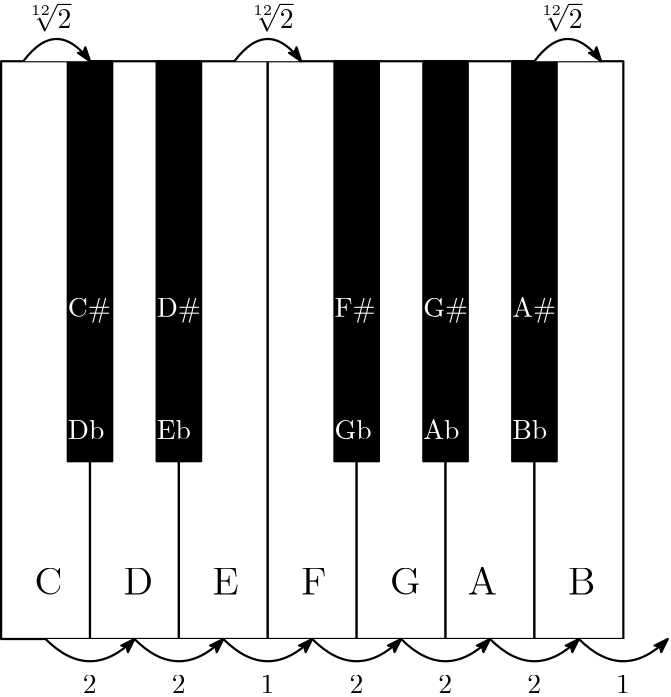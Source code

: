 <?xml version="1.0"?>
<!DOCTYPE ipe SYSTEM "ipe.dtd">
<ipe version="70218" creator="Ipe 7.2.24">
<info created="D:20220624233952" modified="D:20220624234905"/>
<ipestyle name="basic">
<symbol name="arrow/arc(spx)">
<path stroke="sym-stroke" fill="sym-stroke" pen="sym-pen">
0 0 m
-1 0.333 l
-1 -0.333 l
h
</path>
</symbol>
<symbol name="arrow/farc(spx)">
<path stroke="sym-stroke" fill="white" pen="sym-pen">
0 0 m
-1 0.333 l
-1 -0.333 l
h
</path>
</symbol>
<symbol name="arrow/ptarc(spx)">
<path stroke="sym-stroke" fill="sym-stroke" pen="sym-pen">
0 0 m
-1 0.333 l
-0.8 0 l
-1 -0.333 l
h
</path>
</symbol>
<symbol name="arrow/fptarc(spx)">
<path stroke="sym-stroke" fill="white" pen="sym-pen">
0 0 m
-1 0.333 l
-0.8 0 l
-1 -0.333 l
h
</path>
</symbol>
<symbol name="mark/circle(sx)" transformations="translations">
<path fill="sym-stroke">
0.6 0 0 0.6 0 0 e
0.4 0 0 0.4 0 0 e
</path>
</symbol>
<symbol name="mark/disk(sx)" transformations="translations">
<path fill="sym-stroke">
0.6 0 0 0.6 0 0 e
</path>
</symbol>
<symbol name="mark/fdisk(sfx)" transformations="translations">
<group>
<path fill="sym-fill">
0.5 0 0 0.5 0 0 e
</path>
<path fill="sym-stroke" fillrule="eofill">
0.6 0 0 0.6 0 0 e
0.4 0 0 0.4 0 0 e
</path>
</group>
</symbol>
<symbol name="mark/box(sx)" transformations="translations">
<path fill="sym-stroke" fillrule="eofill">
-0.6 -0.6 m
0.6 -0.6 l
0.6 0.6 l
-0.6 0.6 l
h
-0.4 -0.4 m
0.4 -0.4 l
0.4 0.4 l
-0.4 0.4 l
h
</path>
</symbol>
<symbol name="mark/square(sx)" transformations="translations">
<path fill="sym-stroke">
-0.6 -0.6 m
0.6 -0.6 l
0.6 0.6 l
-0.6 0.6 l
h
</path>
</symbol>
<symbol name="mark/fsquare(sfx)" transformations="translations">
<group>
<path fill="sym-fill">
-0.5 -0.5 m
0.5 -0.5 l
0.5 0.5 l
-0.5 0.5 l
h
</path>
<path fill="sym-stroke" fillrule="eofill">
-0.6 -0.6 m
0.6 -0.6 l
0.6 0.6 l
-0.6 0.6 l
h
-0.4 -0.4 m
0.4 -0.4 l
0.4 0.4 l
-0.4 0.4 l
h
</path>
</group>
</symbol>
<symbol name="mark/cross(sx)" transformations="translations">
<group>
<path fill="sym-stroke">
-0.43 -0.57 m
0.57 0.43 l
0.43 0.57 l
-0.57 -0.43 l
h
</path>
<path fill="sym-stroke">
-0.43 0.57 m
0.57 -0.43 l
0.43 -0.57 l
-0.57 0.43 l
h
</path>
</group>
</symbol>
<symbol name="arrow/fnormal(spx)">
<path stroke="sym-stroke" fill="white" pen="sym-pen">
0 0 m
-1 0.333 l
-1 -0.333 l
h
</path>
</symbol>
<symbol name="arrow/pointed(spx)">
<path stroke="sym-stroke" fill="sym-stroke" pen="sym-pen">
0 0 m
-1 0.333 l
-0.8 0 l
-1 -0.333 l
h
</path>
</symbol>
<symbol name="arrow/fpointed(spx)">
<path stroke="sym-stroke" fill="white" pen="sym-pen">
0 0 m
-1 0.333 l
-0.8 0 l
-1 -0.333 l
h
</path>
</symbol>
<symbol name="arrow/linear(spx)">
<path stroke="sym-stroke" pen="sym-pen">
-1 0.333 m
0 0 l
-1 -0.333 l
</path>
</symbol>
<symbol name="arrow/fdouble(spx)">
<path stroke="sym-stroke" fill="white" pen="sym-pen">
0 0 m
-1 0.333 l
-1 -0.333 l
h
-1 0 m
-2 0.333 l
-2 -0.333 l
h
</path>
</symbol>
<symbol name="arrow/double(spx)">
<path stroke="sym-stroke" fill="sym-stroke" pen="sym-pen">
0 0 m
-1 0.333 l
-1 -0.333 l
h
-1 0 m
-2 0.333 l
-2 -0.333 l
h
</path>
</symbol>
<anglesize name="22.5 deg" value="22.5"/>
<anglesize name="30 deg" value="30"/>
<anglesize name="45 deg" value="45"/>
<anglesize name="60 deg" value="60"/>
<anglesize name="90 deg" value="90"/>
<arrowsize name="large" value="10"/>
<arrowsize name="small" value="5"/>
<arrowsize name="tiny" value="3"/>
<color name="blue" value="0 0 1"/>
<color name="brown" value="0.647 0.165 0.165"/>
<color name="darkblue" value="0 0 0.545"/>
<color name="darkcyan" value="0 0.545 0.545"/>
<color name="darkgray" value="0.663"/>
<color name="darkgreen" value="0 0.392 0"/>
<color name="darkmagenta" value="0.545 0 0.545"/>
<color name="darkorange" value="1 0.549 0"/>
<color name="darkred" value="0.545 0 0"/>
<color name="gold" value="1 0.843 0"/>
<color name="gray" value="0.745"/>
<color name="green" value="0 1 0"/>
<color name="lightblue" value="0.678 0.847 0.902"/>
<color name="lightcyan" value="0.878 1 1"/>
<color name="lightgray" value="0.827"/>
<color name="lightgreen" value="0.565 0.933 0.565"/>
<color name="lightyellow" value="1 1 0.878"/>
<color name="navy" value="0 0 0.502"/>
<color name="orange" value="1 0.647 0"/>
<color name="pink" value="1 0.753 0.796"/>
<color name="purple" value="0.627 0.125 0.941"/>
<color name="red" value="1 0 0"/>
<color name="sbblue" value="0.298 0.447 0.79"/>
<color name="sbgreen" value="0.333 0.658 0.407"/>
<color name="sborange" value="0.866 0.517 0.321"/>
<color name="sbpurple" value="0.505 0.447 0.698"/>
<color name="sbred" value="0.768 0.305 0.321"/>
<color name="seagreen" value="0.18 0.545 0.341"/>
<color name="turquoise" value="0.251 0.878 0.816"/>
<color name="verydarkgray" value="0.4"/>
<color name="violet" value="0.933 0.51 0.933"/>
<color name="yellow" value="1 1 0"/>
<dashstyle name="dash dot dotted" value="[4 2 1 2 1 2] 0"/>
<dashstyle name="dash dotted" value="[4 2 1 2] 0"/>
<dashstyle name="dashed" value="[4] 0"/>
<dashstyle name="dotted" value="[1 3] 0"/>
<gridsize name="10 pts (~3.5 mm)" value="10"/>
<gridsize name="14 pts (~5 mm)" value="14"/>
<gridsize name="16 pts (~6 mm)" value="16"/>
<gridsize name="20 pts (~7 mm)" value="20"/>
<gridsize name="28 pts (~10 mm)" value="28"/>
<gridsize name="32 pts (~12 mm)" value="32"/>
<gridsize name="4 pts" value="4"/>
<gridsize name="56 pts (~20 mm)" value="56"/>
<gridsize name="8 pts (~3 mm)" value="8"/>
<opacity name="10%" value="0.1"/>
<opacity name="30%" value="0.3"/>
<opacity name="50%" value="0.5"/>
<opacity name="75%" value="0.75"/>
<pen name="fat" value="1.2"/>
<pen name="heavier" value="0.8"/>
<pen name="ultrafat" value="2"/>
<symbolsize name="large" value="5"/>
<symbolsize name="small" value="2"/>
<symbolsize name="tiny" value="1.1"/>
<textsize name="Huge" value="\Huge"/>
<textsize name="LARGE" value="\LARGE"/>
<textsize name="Large" value="\Large"/>
<textsize name="footnote" value="\footnotesize"/>
<textsize name="huge" value="\huge"/>
<textsize name="large" value="\large"/>
<textsize name="small" value="\small"/>
<textsize name="tiny" value="\tiny"/>
<textstyle name="center" begin="\begin{center}" end="\end{center}"/>
<textstyle name="item" begin="\begin{itemize}\item{}" end="\end{itemize}"/>
<textstyle name="itemize" begin="\begin{itemize}" end="\end{itemize}"/>
<tiling name="falling" angle="-60" step="4" width="1"/>
<tiling name="rising" angle="30" step="4" width="1"/>
</ipestyle>
<page>
<layer name="alpha"/>
<view layers="alpha" active="alpha"/>
<path layer="alpha" stroke="black" fill="white" pen="0.8">
64 784 m
64 576 l
96 576 l
96 784 l
h
</path>
<path matrix="1 0 0 1 32 0" stroke="black" fill="white" pen="0.8">
64 784 m
64 576 l
96 576 l
96 784 l
h
</path>
<path matrix="1 0 0 1 64 0" stroke="black" fill="white" pen="0.8">
64 784 m
64 576 l
96 576 l
96 784 l
h
</path>
<path matrix="1 0 0 1 96 0" stroke="black" fill="white" pen="0.8">
64 784 m
64 576 l
96 576 l
96 784 l
h
</path>
<path matrix="1 0 0 1 128 0" stroke="black" fill="white" pen="0.8">
64 784 m
64 576 l
96 576 l
96 784 l
h
</path>
<path matrix="1 0 0 1 160 0" stroke="black" fill="white" pen="0.8">
64 784 m
64 576 l
96 576 l
96 784 l
h
</path>
<path matrix="1 0 0 1 192 0" stroke="black" fill="white" pen="0.8">
64 784 m
64 576 l
96 576 l
96 784 l
h
</path>
<path stroke="black" fill="black" pen="0.8">
88 784 m
88 640 l
104 640 l
104 784 l
h
</path>
<path matrix="1 0 0 1 32 0" stroke="black" fill="black" pen="0.8">
88 784 m
88 640 l
104 640 l
104 784 l
h
</path>
<path matrix="1 0 0 1 96 0" stroke="black" fill="black" pen="0.8">
88 784 m
88 640 l
104 640 l
104 784 l
h
</path>
<path matrix="1 0 0 1 128 0" stroke="black" fill="black" pen="0.8">
88 784 m
88 640 l
104 640 l
104 784 l
h
</path>
<path matrix="1 0 0 1 160 0" stroke="black" fill="black" pen="0.8">
88 784 m
88 640 l
104 640 l
104 784 l
h
</path>
<text transformations="translations" pos="76 592" stroke="black" type="label" width="10.145" height="9.803" depth="0" valign="baseline" size="14">C</text>
<text matrix="1 0 0 1 32 0" transformations="translations" pos="76 592" stroke="black" type="label" width="10.728" height="9.803" depth="0" valign="baseline" size="14">D</text>
<text matrix="1 0 0 1 64 0" transformations="translations" pos="76 592" stroke="black" type="label" width="9.557" height="9.803" depth="0" valign="baseline" size="14">E</text>
<text matrix="1 0 0 1 96 0" transformations="translations" pos="76 592" stroke="black" type="label" width="9.167" height="9.803" depth="0" valign="baseline" size="14">F</text>
<text matrix="1 0 0 1 128 0" transformations="translations" pos="76 592" stroke="black" type="label" width="11.022" height="9.803" depth="0" valign="baseline" size="14">G</text>
<text matrix="1 0 0 1 156 0" transformations="translations" pos="76 592" stroke="black" type="label" width="10.53" height="9.803" depth="0" valign="baseline" size="14">A</text>
<text matrix="1 0 0 1 192 0" transformations="translations" pos="76 592" stroke="black" type="label" width="9.948" height="9.803" depth="0" valign="baseline" size="14">B</text>
<text matrix="1 0 0 1 12 100" transformations="translations" pos="76 592" stroke="white" type="label" width="15.497" height="6.926" depth="1.93" valign="baseline" size="10">C\#</text>
<text matrix="1 0 0 1 44 100" transformations="translations" pos="76 592" stroke="white" type="label" width="15.913" height="6.926" depth="1.93" valign="baseline" size="10">D\#</text>
<text matrix="1 0 0 1 108 100" transformations="translations" pos="76 592" stroke="white" type="label" width="14.806" height="6.926" depth="1.93" valign="baseline" size="10">F\#</text>
<text matrix="1 0 0 1 140 100" transformations="translations" pos="76 592" stroke="white" type="label" width="16.12" height="6.926" depth="1.93" valign="baseline" size="10">G\#</text>
<text matrix="1 0 0 1 172 100" transformations="translations" pos="76 592" stroke="white" type="label" width="15.774" height="6.926" depth="1.93" valign="baseline" size="10">A\#</text>
<path stroke="black" fill="white" pen="0.8" arrow="ptarc/small">
148 784 m
160 800
172 784 c
</path>
<text matrix="1 0 0 1 24 4" transformations="translations" pos="48 792" stroke="black" type="label" width="17.296" height="9.041" depth="1.32" valign="baseline" style="math">\sqrt[12]{2}</text>
<path matrix="1 0 0 1 -76 0" stroke="black" fill="white" pen="0.8" arrow="ptarc/small">
148 784 m
160 800
172 784 c
</path>
<path matrix="1 0 0 1 108 0" stroke="black" fill="white" pen="0.8" arrow="ptarc/small">
148 784 m
160 800
172 784 c
</path>
<text matrix="1 0 0 1 104 4" transformations="translations" pos="48 792" stroke="black" type="label" width="17.296" height="9.041" depth="1.32" valign="baseline" style="math">\sqrt[12]{2}</text>
<text matrix="1 0 0 1 208 4" transformations="translations" pos="48 792" stroke="black" type="label" width="17.296" height="9.041" depth="1.32" valign="baseline" style="math">\sqrt[12]{2}</text>
<path stroke="black" fill="white" pen="0.8" arrow="ptarc/small">
80 576 m
96 560
112 576 c
</path>
<path matrix="1 0 0 1 32 0" stroke="black" fill="white" pen="0.8" arrow="ptarc/small">
80 576 m
96 560
112 576 c
</path>
<path matrix="1 0 0 1 64 0" stroke="black" fill="white" pen="0.8" arrow="ptarc/small">
80 576 m
96 560
112 576 c
</path>
<path matrix="1 0 0 1 96 0" stroke="black" fill="white" pen="0.8" arrow="ptarc/small">
80 576 m
96 560
112 576 c
</path>
<path matrix="1 0 0 1 128 0" stroke="black" fill="white" pen="0.8" arrow="ptarc/small">
80 576 m
96 560
112 576 c
</path>
<path matrix="1 0 0 1 160 0" stroke="black" fill="white" pen="0.8" arrow="ptarc/small">
80 576 m
96 560
112 576 c
</path>
<text matrix="1 0 0 1 -2.61065 -3.54911" transformations="translations" pos="96 560" stroke="black" type="label" width="4.981" height="6.42" depth="0" valign="baseline">2</text>
<text matrix="1 0 0 1 29.3894 -3.54911" transformations="translations" pos="96 560" stroke="black" type="label" width="4.981" height="6.42" depth="0" valign="baseline">2</text>
<text matrix="1 0 0 1 61.3894 -3.54911" transformations="translations" pos="96 560" stroke="black" type="label" width="4.981" height="6.42" depth="0" valign="baseline">1</text>
<text matrix="1 0 0 1 93.3893 -3.54911" transformations="translations" pos="96 560" stroke="black" type="label" width="4.981" height="6.42" depth="0" valign="baseline">2</text>
<text matrix="1 0 0 1 125.389 -3.54911" transformations="translations" pos="96 560" stroke="black" type="label" width="4.981" height="6.42" depth="0" valign="baseline">2</text>
<text matrix="1 0 0 1 157.389 -3.54911" transformations="translations" pos="96 560" stroke="black" type="label" width="4.981" height="6.42" depth="0" valign="baseline">2</text>
<path matrix="1 0 0 1 192 0" stroke="black" fill="white" pen="0.8" arrow="ptarc/small">
80 576 m
96 560
112 576 c
</path>
<text matrix="1 0 0 1 189.389 -3.54911" transformations="translations" pos="96 560" stroke="black" type="label" width="4.981" height="6.42" depth="0" valign="baseline">1</text>
<text matrix="1 0 0 1 12 56" transformations="translations" pos="76 592" stroke="white" type="label" width="13.145" height="6.918" depth="0" valign="baseline" size="10">Db</text>
<text matrix="1 0 0 1 44 56" transformations="translations" pos="76 592" stroke="white" type="label" width="12.315" height="6.918" depth="0" valign="baseline" size="10">Eb</text>
<text matrix="1 0 0 1 108 56" transformations="translations" pos="76 592" stroke="white" type="label" width="13.353" height="6.918" depth="0" valign="baseline" size="10">Gb</text>
<text matrix="1 0 0 1 140 56" transformations="translations" pos="76 592" stroke="white" type="label" width="13.007" height="6.918" depth="0" valign="baseline" size="10">Ab</text>
<text matrix="1 0 0 1 172 56" transformations="translations" pos="76 592" stroke="white" type="label" width="12.592" height="6.918" depth="0" valign="baseline" size="10">Bb</text>
</page>
</ipe>
